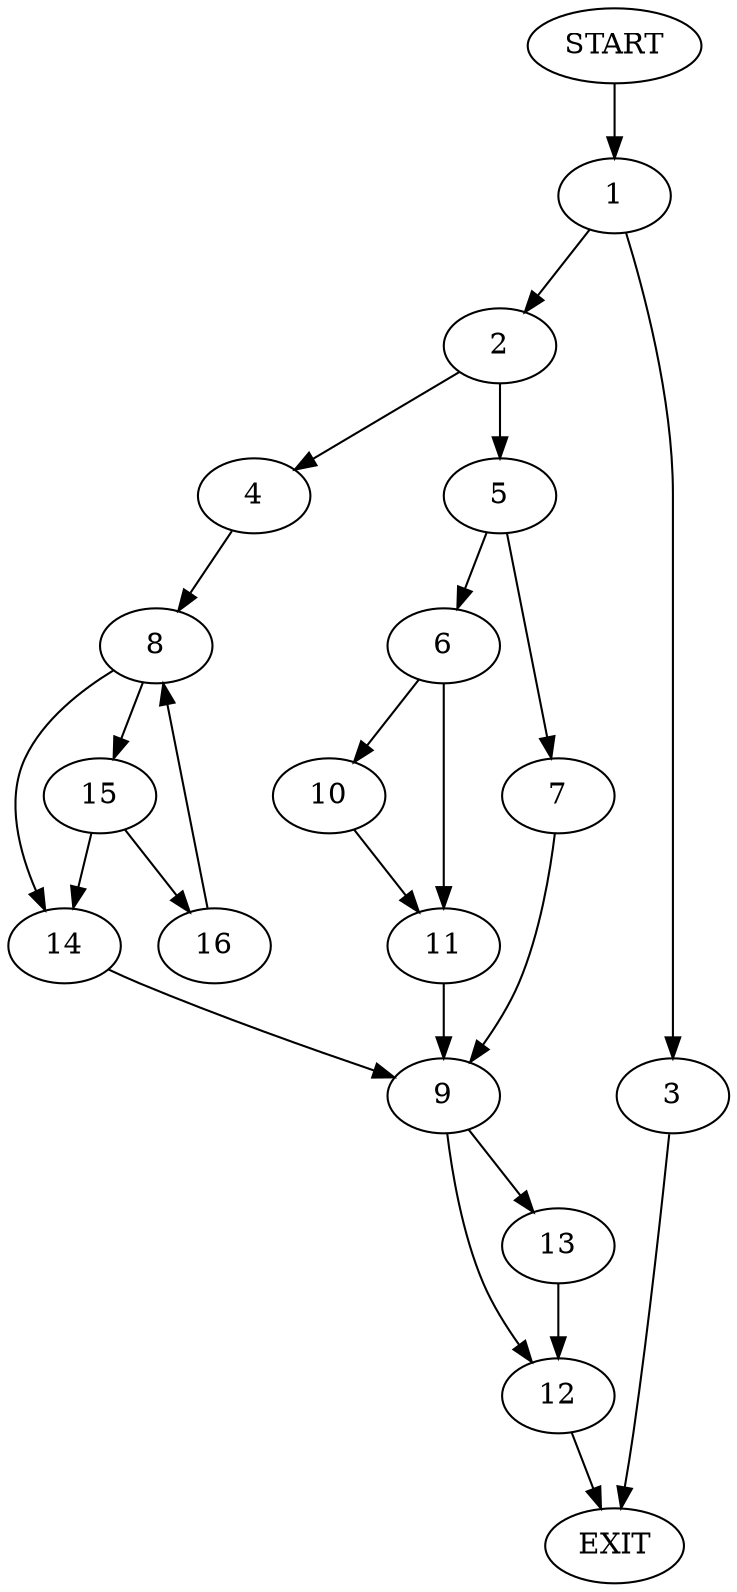 digraph {
0 [label="START"]
17 [label="EXIT"]
0 -> 1
1 -> 2
1 -> 3
3 -> 17
2 -> 4
2 -> 5
5 -> 6
5 -> 7
4 -> 8
7 -> 9
6 -> 10
6 -> 11
9 -> 12
9 -> 13
11 -> 9
10 -> 11
8 -> 14
8 -> 15
14 -> 9
15 -> 14
15 -> 16
16 -> 8
12 -> 17
13 -> 12
}
